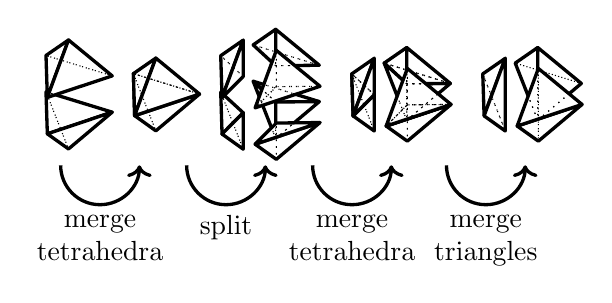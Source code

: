 % Sketch output, version 0.3 (build 7d, Tue Aug 6 18:03:13 2024)
% Output language: PGF/TikZ,LaTeX
\begin{tikzpicture}[line join=round]
\filldraw[very thick,fill=white](2.631,-.096)--(2.345,.168)--(2.631,-.558)--cycle;
\filldraw[very thick,fill=white](3.185,-.091)--(2.345,.168)--(2.631,-.096)--cycle;
\filldraw[very thick,fill=white](2.631,-.558)--(3.185,-.091)--(2.631,-.096)--cycle;
\filldraw[very thick,fill=white](4.849,.14)--(4.009,.398)--(4.295,.135)--cycle;
\filldraw[very thick,fill=white](4.295,.596)--(4.009,.398)--(4.295,.135)--cycle;
\filldraw[very thick,fill=white](4.295,.135)--(4.009,.398)--(4.295,-.327)--cycle;
\filldraw[very thick,fill=white](5.673,.398)--(5.959,-.327)--(5.959,.596)--cycle;
\filldraw[very thick,fill=white](-.286,.033)--(-.269,-.5)--(.555,-.225)--cycle;
\filldraw[very thick,fill=white](1.933,.03)--(1.95,-.503)--(2.219,-.233)--cycle;
\filldraw[very thick,fill=white](4.295,-.327)--(4.849,.14)--(4.295,.135)--cycle;
\filldraw[very thick,fill=white](5.959,.596)--(5.959,-.327)--(6.513,.14)--cycle;
\filldraw[very thick,fill=white](.555,-.225)--(-.269,-.5)--(0,-.692)--cycle;
\filldraw[very thick,fill=white](2.219,-.233)--(1.95,-.503)--(2.219,-.695)--cycle;
\filldraw[very thick,fill=white](2.631,.827)--(2.345,.629)--(2.631,.365)--cycle;
\filldraw[very thick,fill=white](.824,.264)--(.84,-.269)--(1.664,.005)--cycle;
\filldraw[very thick,fill=white](.824,.264)--(.84,-.269)--(1.109,.462)--cycle;
\filldraw[very thick,fill=white](3.597,.261)--(3.614,-.272)--(3.883,-.003)--cycle;
\filldraw[very thick,fill=white](3.597,.261)--(3.614,-.272)--(3.883,.459)--cycle;
\filldraw[very thick,fill=white](5.261,.261)--(5.278,-.272)--(5.547,.459)--cycle;
\filldraw[very thick,fill=white](1.664,.005)--(.84,-.269)--(1.109,-.462)--cycle;
\filldraw[very thick,fill=white](3.883,-.003)--(3.614,-.272)--(3.883,-.464)--cycle;
\filldraw[very thick,fill=white](5.278,-.272)--(5.547,-.464)--(5.547,.459)--cycle;
\filldraw[very thick,fill=white](3.194,-.357)--(2.37,-.632)--(2.639,-.824)--cycle;
\filldraw[very thick,fill=white](-.286,.495)--(-.269,-.038)--(0,.692)--cycle;
\filldraw[very thick,fill=white](1.933,.492)--(1.95,-.041)--(2.219,.69)--cycle;
\filldraw[very thick,fill=white](4.295,.135)--(4.849,.14)--(4.295,.596)--cycle;
\filldraw[very thick,fill=white](4.858,-.127)--(4.034,-.401)--(4.303,-.593)--cycle;
\filldraw[very thick,fill=white](5.967,-.593)--(6.522,-.127)--(5.698,-.401)--cycle;
\filldraw[very thick,fill=white](2.631,.365)--(3.185,.371)--(2.631,.827)--cycle;
\filldraw[very thick,fill=white](1.109,.462)--(.84,-.269)--(1.664,.005)--cycle;
\filldraw[very thick,fill=white](3.883,.459)--(3.614,-.272)--(3.883,-.003)--cycle;
\filldraw[very thick,fill=white](2.37,-.632)--(3.194,-.357)--(2.639,-.363)--cycle;
\filldraw[very thick,fill=white](0,.692)--(-.269,-.038)--(.555,.236)--cycle;
\filldraw[very thick,fill=white](2.219,.69)--(1.95,-.041)--(2.219,.228)--cycle;
\filldraw[very thick,fill=white](4.034,-.401)--(4.858,-.127)--(4.303,-.132)--cycle;
\filldraw[very thick,fill=white](5.698,-.401)--(6.522,-.127)--(5.967,.33)--cycle;
\filldraw[very thick,fill=white](4.034,-.401)--(4.858,-.127)--(4.303,.33)--cycle;
\filldraw[very thick,fill=white](2.37,-.17)--(3.194,.104)--(2.639,.56)--cycle;
\filldraw[fill=none,dotted](-.286,.495)--(-.269,-.038)--(0,.692)--cycle;
\filldraw[fill=none,dotted](0,.692)--(-.269,-.038)--(.555,.236)--cycle;
\filldraw[fill=none,dotted](.555,.236)--(-.286,.495)--(0,.692)--cycle;
\filldraw[fill=none,dotted](-.269,-.038)--(-.286,.495)--(.555,.236)--cycle;
\filldraw[fill=none,dotted](-.269,-.5)--(-.286,.033)--(0,-.692)--cycle;
\filldraw[fill=none,dotted](0,-.692)--(-.286,.033)--(.555,-.225)--cycle;
\filldraw[fill=none,dotted](.555,-.225)--(-.269,-.5)--(0,-.692)--cycle;
\filldraw[fill=none,dotted](-.286,.033)--(-.269,-.5)--(.555,-.225)--cycle;
\filldraw[fill=none,dotted](.824,.264)--(.84,-.269)--(1.109,.462)--cycle;
\filldraw[fill=none,dotted](1.109,.462)--(.84,-.269)--(1.664,.005)--cycle;
\filldraw[fill=none,dotted](1.664,.005)--(.824,.264)--(1.109,.462)--cycle;
\filldraw[fill=none,dotted](.84,-.269)--(.824,.264)--(1.664,.005)--cycle;
\filldraw[fill=none,dotted](.84,-.269)--(.824,.264)--(1.109,-.462)--cycle;
\filldraw[fill=none,dotted](1.109,-.462)--(.824,.264)--(1.664,.005)--cycle;
\filldraw[fill=none,dotted](1.664,.005)--(.84,-.269)--(1.109,-.462)--cycle;
\filldraw[fill=none,dotted](.824,.264)--(.84,-.269)--(1.664,.005)--cycle;
\filldraw[fill=none,dotted](3.185,.371)--(2.345,.629)--(2.631,.827)--cycle;
\filldraw[fill=none,dotted](2.631,.827)--(2.345,.629)--(2.631,.365)--cycle;
\filldraw[fill=none,dotted](2.631,.365)--(3.185,.371)--(2.631,.827)--cycle;
\filldraw[fill=none,dotted](2.345,.629)--(3.185,.371)--(2.631,.365)--cycle;
\filldraw[fill=none,dotted](1.933,.492)--(1.95,-.041)--(2.219,.69)--cycle;
\filldraw[fill=none,dotted](2.219,.69)--(1.95,-.041)--(2.219,.228)--cycle;
\filldraw[fill=none,dotted](2.219,.228)--(1.933,.492)--(2.219,.69)--cycle;
\filldraw[fill=none,dotted](1.95,-.041)--(1.933,.492)--(2.219,.228)--cycle;
\filldraw[fill=none,dotted](2.37,-.17)--(3.194,.104)--(2.639,.56)--cycle;
\filldraw[fill=none,dotted](2.639,.56)--(3.194,.104)--(2.639,.099)--cycle;
\filldraw[fill=none,dotted](2.639,.099)--(2.37,-.17)--(2.639,.56)--cycle;
\filldraw[fill=none,dotted](3.194,.104)--(2.37,-.17)--(2.639,.099)--cycle;
\filldraw[fill=none,dotted](3.194,-.357)--(2.37,-.632)--(2.639,-.824)--cycle;
\filldraw[fill=none,dotted](2.639,-.824)--(2.37,-.632)--(2.639,-.363)--cycle;
\filldraw[fill=none,dotted](2.639,-.363)--(3.194,-.357)--(2.639,-.824)--cycle;
\filldraw[fill=none,dotted](2.37,-.632)--(3.194,-.357)--(2.639,-.363)--cycle;
\filldraw[fill=none,dotted](1.95,-.503)--(1.933,.03)--(2.219,-.695)--cycle;
\filldraw[fill=none,dotted](2.219,-.695)--(1.933,.03)--(2.219,-.233)--cycle;
\filldraw[fill=none,dotted](2.219,-.233)--(1.95,-.503)--(2.219,-.695)--cycle;
\filldraw[fill=none,dotted](1.933,.03)--(1.95,-.503)--(2.219,-.233)--cycle;
\filldraw[fill=none,dotted](2.345,.168)--(3.185,-.091)--(2.631,-.558)--cycle;
\filldraw[fill=none,dotted](2.631,-.558)--(3.185,-.091)--(2.631,-.096)--cycle;
\filldraw[fill=none,dotted](2.631,-.096)--(2.345,.168)--(2.631,-.558)--cycle;
\filldraw[fill=none,dotted](3.185,-.091)--(2.345,.168)--(2.631,-.096)--cycle;
\filldraw[fill=none,dotted](4.849,.14)--(4.009,.398)--(4.295,.596)--cycle;
\filldraw[fill=none,dotted](4.295,.596)--(4.009,.398)--(4.295,.135)--cycle;
\filldraw[fill=none,dotted](4.295,.135)--(4.849,.14)--(4.295,.596)--cycle;
\filldraw[fill=none,dotted](4.009,.398)--(4.849,.14)--(4.295,.135)--cycle;
\filldraw[fill=none,dotted](3.597,.261)--(3.614,-.272)--(3.883,.459)--cycle;
\filldraw[fill=none,dotted](3.883,.459)--(3.614,-.272)--(3.883,-.003)--cycle;
\filldraw[fill=none,dotted](3.883,-.003)--(3.597,.261)--(3.883,.459)--cycle;
\filldraw[fill=none,dotted](3.614,-.272)--(3.597,.261)--(3.883,-.003)--cycle;
\filldraw[fill=none,dotted](4.034,-.401)--(4.858,-.127)--(4.303,.33)--cycle;
\filldraw[fill=none,dotted](4.303,.33)--(4.858,-.127)--(4.303,-.132)--cycle;
\filldraw[fill=none,dotted](4.303,-.132)--(4.034,-.401)--(4.303,.33)--cycle;
\filldraw[fill=none,dotted](4.858,-.127)--(4.034,-.401)--(4.303,-.132)--cycle;
\filldraw[fill=none,dotted](4.858,-.127)--(4.034,-.401)--(4.303,-.593)--cycle;
\filldraw[fill=none,dotted](4.303,-.593)--(4.034,-.401)--(4.303,-.132)--cycle;
\filldraw[fill=none,dotted](4.303,-.132)--(4.858,-.127)--(4.303,-.593)--cycle;
\filldraw[fill=none,dotted](4.034,-.401)--(4.858,-.127)--(4.303,-.132)--cycle;
\filldraw[fill=none,dotted](3.614,-.272)--(3.597,.261)--(3.883,-.464)--cycle;
\filldraw[fill=none,dotted](3.883,-.464)--(3.597,.261)--(3.883,-.003)--cycle;
\filldraw[fill=none,dotted](3.883,-.003)--(3.614,-.272)--(3.883,-.464)--cycle;
\filldraw[fill=none,dotted](3.597,.261)--(3.614,-.272)--(3.883,-.003)--cycle;
\filldraw[fill=none,dotted](4.009,.398)--(4.849,.14)--(4.295,-.327)--cycle;
\filldraw[fill=none,dotted](4.295,-.327)--(4.849,.14)--(4.295,.135)--cycle;
\filldraw[fill=none,dotted](4.295,.135)--(4.009,.398)--(4.295,-.327)--cycle;
\filldraw[fill=none,dotted](4.849,.14)--(4.009,.398)--(4.295,.135)--cycle;
\filldraw[fill=none,dotted](5.673,.398)--(5.959,-.327)--(5.959,.596)--cycle;
\filldraw[fill=none,dotted](5.959,.596)--(5.959,-.327)--(6.513,.14)--cycle;
\filldraw[fill=none,dotted](6.513,.14)--(5.673,.398)--(5.959,.596)--cycle;
\filldraw[fill=none,dotted](5.959,-.327)--(5.673,.398)--(6.513,.14)--cycle;
\filldraw[fill=none,dotted](5.278,-.272)--(5.547,-.464)--(5.547,.459)--cycle;
\filldraw[fill=none,dotted](5.547,.459)--(5.547,-.464)--(5.261,.261)--cycle;
\filldraw[fill=none,dotted](5.261,.261)--(5.278,-.272)--(5.547,.459)--cycle;
\filldraw[fill=none,dotted](5.547,-.464)--(5.278,-.272)--(5.261,.261)--cycle;
\filldraw[fill=none,dotted](6.522,-.127)--(5.967,-.593)--(5.967,.33)--cycle;
\filldraw[fill=none,dotted](5.967,.33)--(5.967,-.593)--(5.698,-.401)--cycle;
\filldraw[fill=none,dotted](5.698,-.401)--(6.522,-.127)--(5.967,.33)--cycle;
\filldraw[fill=none,dotted](5.967,-.593)--(6.522,-.127)--(5.698,-.401)--cycle;

\begin{scope}[very thick]
    \draw[->] (-0.1, -0.9) arc[start angle=180, end angle=360, radius=0.5] node[midway, below, align=center] {merge\\tetrahedra};
    \draw[->] (1.5, -0.9) arc[start angle=180, end angle=360, radius=0.5] node[midway, below, align=center] {split};
    \draw[->] (3.1, -0.9) arc[start angle=180, end angle=360, radius=0.5] node[midway, below, align=center] {merge\\tetrahedra};
    \draw[->] (4.8, -0.9) arc[start angle=180, end angle=360, radius=0.5] node[midway, below, align=center] {merge\\triangles};
\end{scope}
\end{tikzpicture}% End sketch output
